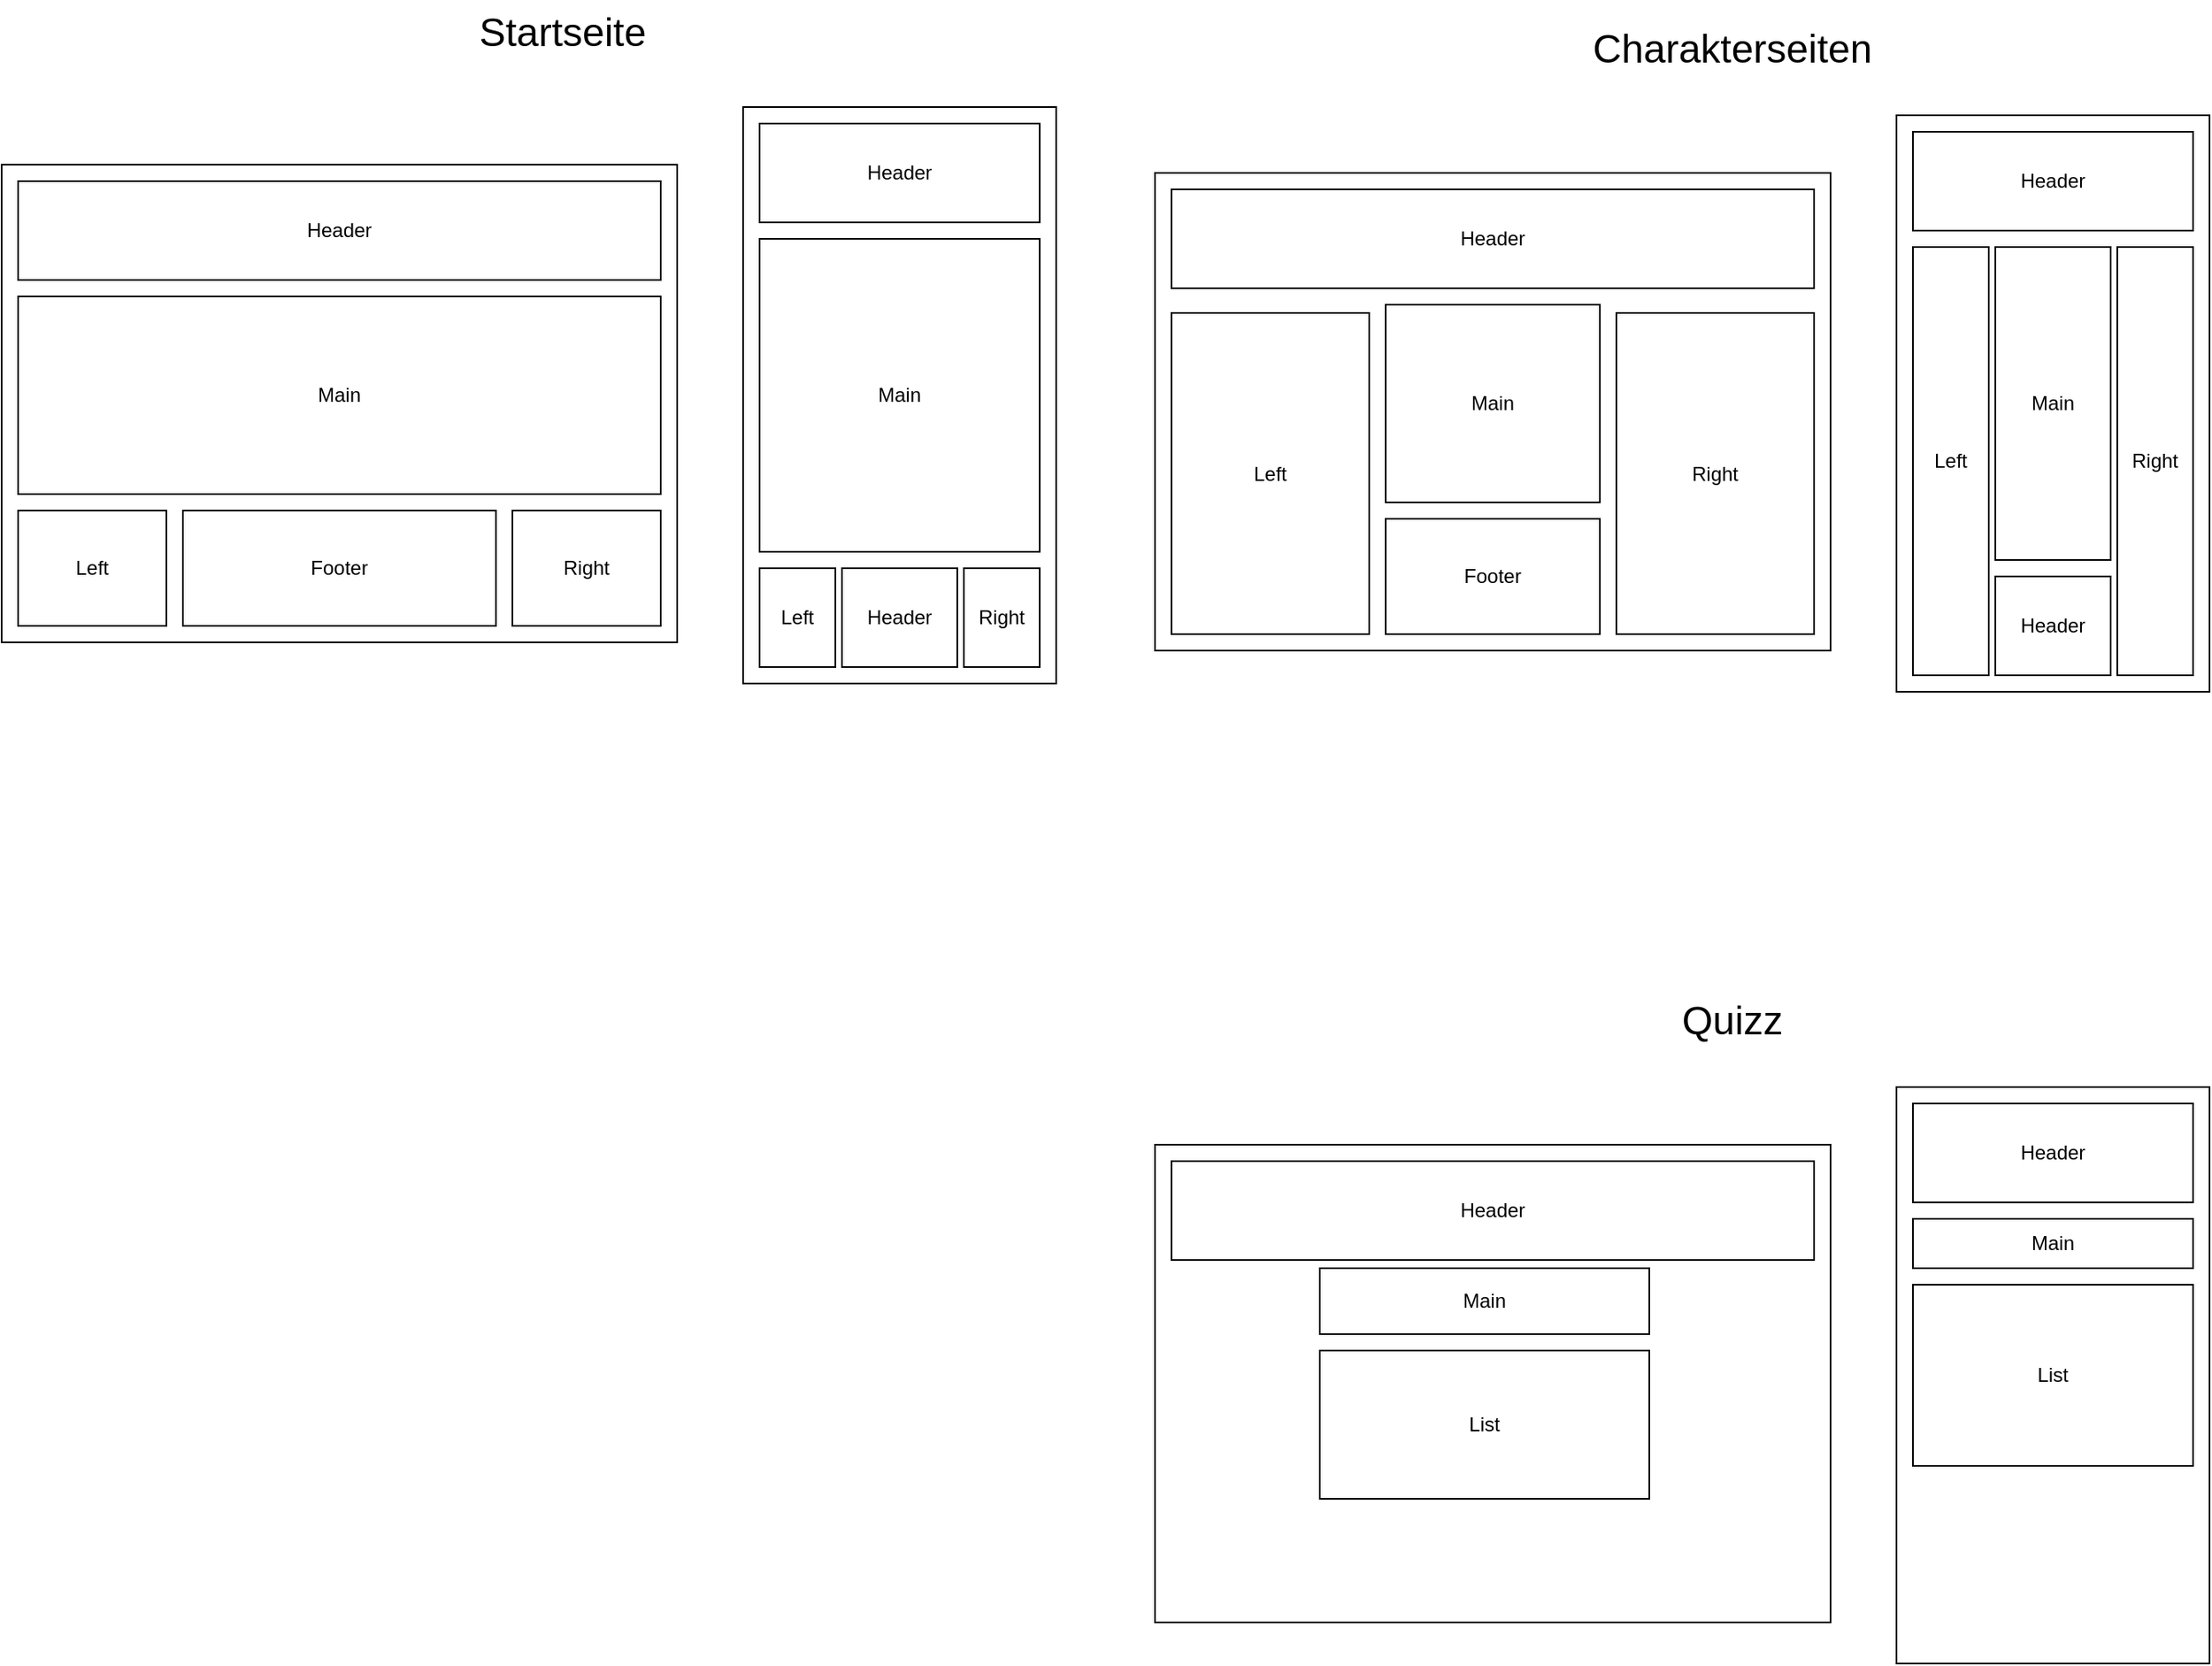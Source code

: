 <mxfile version="22.1.2" type="device">
  <diagram name="Seite-1" id="1__N3gyXdkmC0XQ5acCl">
    <mxGraphModel dx="905" dy="585" grid="1" gridSize="10" guides="1" tooltips="1" connect="1" arrows="1" fold="1" page="1" pageScale="1" pageWidth="827" pageHeight="1169" math="0" shadow="0">
      <root>
        <mxCell id="0" />
        <mxCell id="1" parent="0" />
        <mxCell id="1nXLuUD0WlS_g-hc56ys-7" value="" style="rounded=0;whiteSpace=wrap;html=1;fillColor=none;" parent="1" vertex="1">
          <mxGeometry x="230" y="160" width="410" height="290" as="geometry" />
        </mxCell>
        <mxCell id="1nXLuUD0WlS_g-hc56ys-2" value="Header" style="rounded=0;whiteSpace=wrap;html=1;" parent="1" vertex="1">
          <mxGeometry x="240" y="170" width="390" height="60" as="geometry" />
        </mxCell>
        <mxCell id="1nXLuUD0WlS_g-hc56ys-3" value="Main" style="rounded=0;whiteSpace=wrap;html=1;" parent="1" vertex="1">
          <mxGeometry x="240" y="240" width="390" height="120" as="geometry" />
        </mxCell>
        <mxCell id="1nXLuUD0WlS_g-hc56ys-4" value="Footer" style="rounded=0;whiteSpace=wrap;html=1;" parent="1" vertex="1">
          <mxGeometry x="340" y="370" width="190" height="70" as="geometry" />
        </mxCell>
        <mxCell id="1nXLuUD0WlS_g-hc56ys-5" value="Right" style="rounded=0;whiteSpace=wrap;html=1;" parent="1" vertex="1">
          <mxGeometry x="540" y="370" width="90" height="70" as="geometry" />
        </mxCell>
        <mxCell id="1nXLuUD0WlS_g-hc56ys-6" value="Left" style="rounded=0;whiteSpace=wrap;html=1;" parent="1" vertex="1">
          <mxGeometry x="240" y="370" width="90" height="70" as="geometry" />
        </mxCell>
        <mxCell id="1nXLuUD0WlS_g-hc56ys-8" value="" style="rounded=0;whiteSpace=wrap;html=1;fillColor=none;" parent="1" vertex="1">
          <mxGeometry x="680" y="125" width="190" height="350" as="geometry" />
        </mxCell>
        <mxCell id="1nXLuUD0WlS_g-hc56ys-9" value="Main" style="rounded=0;whiteSpace=wrap;html=1;" parent="1" vertex="1">
          <mxGeometry x="690" y="205" width="170" height="190" as="geometry" />
        </mxCell>
        <mxCell id="1nXLuUD0WlS_g-hc56ys-10" value="Header" style="rounded=0;whiteSpace=wrap;html=1;" parent="1" vertex="1">
          <mxGeometry x="690" y="135" width="170" height="60" as="geometry" />
        </mxCell>
        <mxCell id="1nXLuUD0WlS_g-hc56ys-11" value="Header" style="rounded=0;whiteSpace=wrap;html=1;" parent="1" vertex="1">
          <mxGeometry x="740" y="405" width="70" height="60" as="geometry" />
        </mxCell>
        <mxCell id="1nXLuUD0WlS_g-hc56ys-12" value="Left" style="rounded=0;whiteSpace=wrap;html=1;" parent="1" vertex="1">
          <mxGeometry x="690" y="405" width="46" height="60" as="geometry" />
        </mxCell>
        <mxCell id="1nXLuUD0WlS_g-hc56ys-14" value="Right" style="rounded=0;whiteSpace=wrap;html=1;" parent="1" vertex="1">
          <mxGeometry x="814" y="405" width="46" height="60" as="geometry" />
        </mxCell>
        <mxCell id="4WIJKR_aNSWT0cGaLqbz-2" value="Startseite" style="text;html=1;align=center;verticalAlign=middle;resizable=0;points=[];autosize=1;strokeColor=none;fillColor=none;fontSize=24;" vertex="1" parent="1">
          <mxGeometry x="510" y="60" width="120" height="40" as="geometry" />
        </mxCell>
        <mxCell id="4WIJKR_aNSWT0cGaLqbz-3" value="" style="rounded=0;whiteSpace=wrap;html=1;fillColor=none;" vertex="1" parent="1">
          <mxGeometry x="930" y="165" width="410" height="290" as="geometry" />
        </mxCell>
        <mxCell id="4WIJKR_aNSWT0cGaLqbz-4" value="Header" style="rounded=0;whiteSpace=wrap;html=1;" vertex="1" parent="1">
          <mxGeometry x="940" y="175" width="390" height="60" as="geometry" />
        </mxCell>
        <mxCell id="4WIJKR_aNSWT0cGaLqbz-5" value="Main" style="rounded=0;whiteSpace=wrap;html=1;" vertex="1" parent="1">
          <mxGeometry x="1070" y="245" width="130" height="120" as="geometry" />
        </mxCell>
        <mxCell id="4WIJKR_aNSWT0cGaLqbz-6" value="Footer" style="rounded=0;whiteSpace=wrap;html=1;" vertex="1" parent="1">
          <mxGeometry x="1070" y="375" width="130" height="70" as="geometry" />
        </mxCell>
        <mxCell id="4WIJKR_aNSWT0cGaLqbz-7" value="Right" style="rounded=0;whiteSpace=wrap;html=1;" vertex="1" parent="1">
          <mxGeometry x="1210" y="250" width="120" height="195" as="geometry" />
        </mxCell>
        <mxCell id="4WIJKR_aNSWT0cGaLqbz-8" value="Left" style="rounded=0;whiteSpace=wrap;html=1;" vertex="1" parent="1">
          <mxGeometry x="940" y="250" width="120" height="195" as="geometry" />
        </mxCell>
        <mxCell id="4WIJKR_aNSWT0cGaLqbz-9" value="" style="rounded=0;whiteSpace=wrap;html=1;fillColor=none;" vertex="1" parent="1">
          <mxGeometry x="1380" y="130" width="190" height="350" as="geometry" />
        </mxCell>
        <mxCell id="4WIJKR_aNSWT0cGaLqbz-10" value="Main" style="rounded=0;whiteSpace=wrap;html=1;" vertex="1" parent="1">
          <mxGeometry x="1440" y="210" width="70" height="190" as="geometry" />
        </mxCell>
        <mxCell id="4WIJKR_aNSWT0cGaLqbz-11" value="Header" style="rounded=0;whiteSpace=wrap;html=1;" vertex="1" parent="1">
          <mxGeometry x="1390" y="140" width="170" height="60" as="geometry" />
        </mxCell>
        <mxCell id="4WIJKR_aNSWT0cGaLqbz-12" value="Header" style="rounded=0;whiteSpace=wrap;html=1;" vertex="1" parent="1">
          <mxGeometry x="1440" y="410" width="70" height="60" as="geometry" />
        </mxCell>
        <mxCell id="4WIJKR_aNSWT0cGaLqbz-13" value="Left" style="rounded=0;whiteSpace=wrap;html=1;" vertex="1" parent="1">
          <mxGeometry x="1390" y="210" width="46" height="260" as="geometry" />
        </mxCell>
        <mxCell id="4WIJKR_aNSWT0cGaLqbz-14" value="Right" style="rounded=0;whiteSpace=wrap;html=1;" vertex="1" parent="1">
          <mxGeometry x="1514" y="210" width="46" height="260" as="geometry" />
        </mxCell>
        <mxCell id="4WIJKR_aNSWT0cGaLqbz-15" value="Charakterseiten" style="text;html=1;align=center;verticalAlign=middle;resizable=0;points=[];autosize=1;strokeColor=none;fillColor=none;fontSize=24;" vertex="1" parent="1">
          <mxGeometry x="1185" y="70" width="190" height="40" as="geometry" />
        </mxCell>
        <mxCell id="4WIJKR_aNSWT0cGaLqbz-16" value="" style="rounded=0;whiteSpace=wrap;html=1;fillColor=none;" vertex="1" parent="1">
          <mxGeometry x="930" y="755" width="410" height="290" as="geometry" />
        </mxCell>
        <mxCell id="4WIJKR_aNSWT0cGaLqbz-17" value="Header" style="rounded=0;whiteSpace=wrap;html=1;" vertex="1" parent="1">
          <mxGeometry x="940" y="765" width="390" height="60" as="geometry" />
        </mxCell>
        <mxCell id="4WIJKR_aNSWT0cGaLqbz-18" value="List" style="rounded=0;whiteSpace=wrap;html=1;" vertex="1" parent="1">
          <mxGeometry x="1030" y="880" width="200" height="90" as="geometry" />
        </mxCell>
        <mxCell id="4WIJKR_aNSWT0cGaLqbz-22" value="" style="rounded=0;whiteSpace=wrap;html=1;fillColor=none;" vertex="1" parent="1">
          <mxGeometry x="1380" y="720" width="190" height="350" as="geometry" />
        </mxCell>
        <mxCell id="4WIJKR_aNSWT0cGaLqbz-23" value="Main" style="rounded=0;whiteSpace=wrap;html=1;" vertex="1" parent="1">
          <mxGeometry x="1390" y="800" width="170" height="30" as="geometry" />
        </mxCell>
        <mxCell id="4WIJKR_aNSWT0cGaLqbz-24" value="Header" style="rounded=0;whiteSpace=wrap;html=1;" vertex="1" parent="1">
          <mxGeometry x="1390" y="730" width="170" height="60" as="geometry" />
        </mxCell>
        <mxCell id="4WIJKR_aNSWT0cGaLqbz-28" value="Main" style="rounded=0;whiteSpace=wrap;html=1;" vertex="1" parent="1">
          <mxGeometry x="1030" y="830" width="200" height="40" as="geometry" />
        </mxCell>
        <mxCell id="4WIJKR_aNSWT0cGaLqbz-29" value="List" style="rounded=0;whiteSpace=wrap;html=1;" vertex="1" parent="1">
          <mxGeometry x="1390" y="840" width="170" height="110" as="geometry" />
        </mxCell>
        <mxCell id="4WIJKR_aNSWT0cGaLqbz-30" value="Quizz" style="text;html=1;align=center;verticalAlign=middle;resizable=0;points=[];autosize=1;strokeColor=none;fillColor=none;fontSize=24;" vertex="1" parent="1">
          <mxGeometry x="1240" y="660" width="80" height="40" as="geometry" />
        </mxCell>
      </root>
    </mxGraphModel>
  </diagram>
</mxfile>
